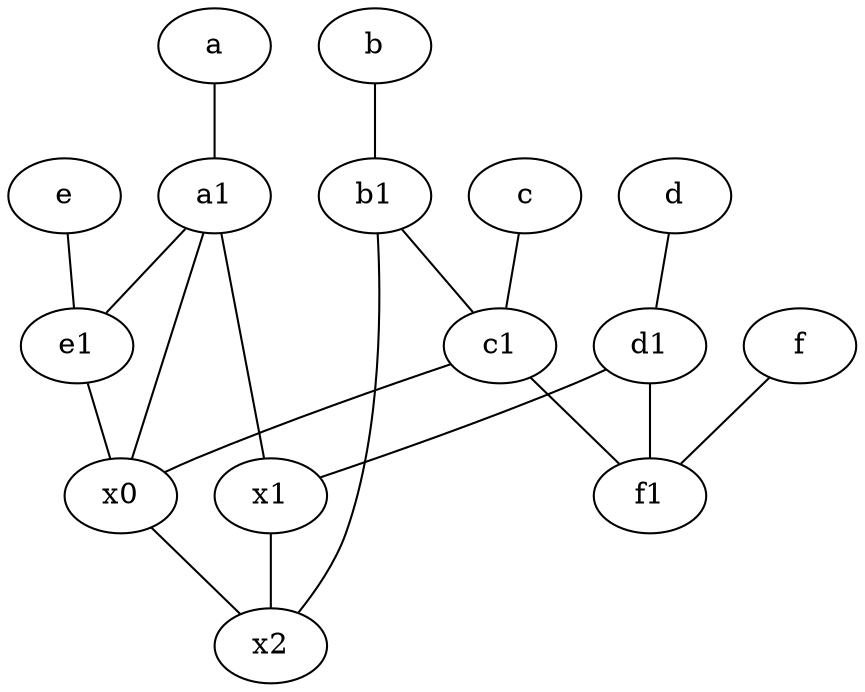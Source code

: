 graph {
	node [labelfontsize=50]
	e1 [labelfontsize=50 pos="7,7!"]
	c1 [labelfontsize=50 pos="4.5,3!"]
	d [labelfontsize=50 pos="2,5!"]
	x2 [labelfontsize=50]
	b [labelfontsize=50 pos="10,4!"]
	e [labelfontsize=50 pos="7,9!"]
	a1 [labelfontsize=50 pos="8,3!"]
	f1 [labelfontsize=50 pos="3,8!"]
	c [labelfontsize=50 pos="4.5,2!"]
	x1 [labelfontsize=50]
	d1 [labelfontsize=50 pos="3,5!"]
	f [labelfontsize=50 pos="3,9!"]
	b1 [labelfontsize=50 pos="9,4!"]
	a [labelfontsize=50 pos="8,2!"]
	x0 [labelfontsize=50]
	a -- a1
	b1 -- c1
	x0 -- x2
	c1 -- x0
	d1 -- x1
	x1 -- x2
	b -- b1
	d -- d1
	e -- e1
	c1 -- f1
	a1 -- x1
	b1 -- x2
	d1 -- f1
	e1 -- x0
	a1 -- e1
	c -- c1
	f -- f1
	a1 -- x0
}
